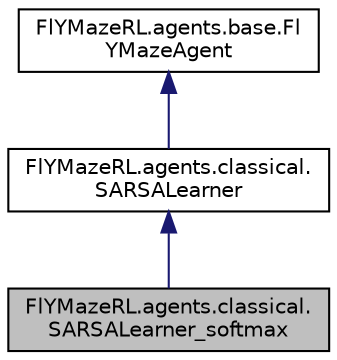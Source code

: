 digraph "FlYMazeRL.agents.classical.SARSALearner_softmax"
{
 // LATEX_PDF_SIZE
  edge [fontname="Helvetica",fontsize="10",labelfontname="Helvetica",labelfontsize="10"];
  node [fontname="Helvetica",fontsize="10",shape=record];
  Node1 [label="FlYMazeRL.agents.classical.\lSARSALearner_softmax",height=0.2,width=0.4,color="black", fillcolor="grey75", style="filled", fontcolor="black",tooltip=" "];
  Node2 -> Node1 [dir="back",color="midnightblue",fontsize="10",style="solid",fontname="Helvetica"];
  Node2 [label="FlYMazeRL.agents.classical.\lSARSALearner",height=0.2,width=0.4,color="black", fillcolor="white", style="filled",URL="$dd/d83/class_fl_y_maze_r_l_1_1agents_1_1classical_1_1_s_a_r_s_a_learner.html",tooltip=" "];
  Node3 -> Node2 [dir="back",color="midnightblue",fontsize="10",style="solid",fontname="Helvetica"];
  Node3 [label="FlYMazeRL.agents.base.Fl\lYMazeAgent",height=0.2,width=0.4,color="black", fillcolor="white", style="filled",URL="$d8/d62/class_fl_y_maze_r_l_1_1agents_1_1base_1_1_fl_y_maze_agent.html",tooltip=" "];
}
